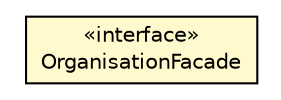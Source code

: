#!/usr/local/bin/dot
#
# Class diagram 
# Generated by UMLGraph version R5_6_6-8-g8d7759 (http://www.umlgraph.org/)
#

digraph G {
	edge [fontname="Helvetica",fontsize=10,labelfontname="Helvetica",labelfontsize=10];
	node [fontname="Helvetica",fontsize=10,shape=plaintext];
	nodesep=0.25;
	ranksep=0.5;
	// org.dddlib.organisation.facade.OrganisationFacade
	c10 [label=<<table title="org.dddlib.organisation.facade.OrganisationFacade" border="0" cellborder="1" cellspacing="0" cellpadding="2" port="p" bgcolor="lemonChiffon" href="./OrganisationFacade.html">
		<tr><td><table border="0" cellspacing="0" cellpadding="1">
<tr><td align="center" balign="center"> &#171;interface&#187; </td></tr>
<tr><td align="center" balign="center"> OrganisationFacade </td></tr>
		</table></td></tr>
		</table>>, URL="./OrganisationFacade.html", fontname="Helvetica", fontcolor="black", fontsize=10.0];
}


